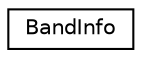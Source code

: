 digraph "Graphical Class Hierarchy"
{
 // LATEX_PDF_SIZE
  edge [fontname="Helvetica",fontsize="10",labelfontname="Helvetica",labelfontsize="10"];
  node [fontname="Helvetica",fontsize="10",shape=record];
  rankdir="LR";
  Node0 [label="BandInfo",height=0.2,width=0.4,color="black", fillcolor="white", style="filled",URL="$class_band_info.html",tooltip="Class that contains information about bands."];
}
